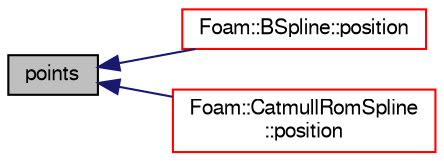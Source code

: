 digraph "points"
{
  bgcolor="transparent";
  edge [fontname="FreeSans",fontsize="10",labelfontname="FreeSans",labelfontsize="10"];
  node [fontname="FreeSans",fontsize="10",shape=record];
  rankdir="LR";
  Node1 [label="points",height=0.2,width=0.4,color="black", fillcolor="grey75", style="filled" fontcolor="black"];
  Node1 -> Node2 [dir="back",color="midnightblue",fontsize="10",style="solid",fontname="FreeSans"];
  Node2 [label="Foam::BSpline::position",height=0.2,width=0.4,color="red",URL="$a00154.html#a34fba20c066401ebf043c0461554ad7b",tooltip="Return the point position corresponding to the curve parameter. "];
  Node1 -> Node3 [dir="back",color="midnightblue",fontsize="10",style="solid",fontname="FreeSans"];
  Node3 [label="Foam::CatmullRomSpline\l::position",height=0.2,width=0.4,color="red",URL="$a00192.html#a34fba20c066401ebf043c0461554ad7b",tooltip="Return the point position corresponding to the curve parameter. "];
}
